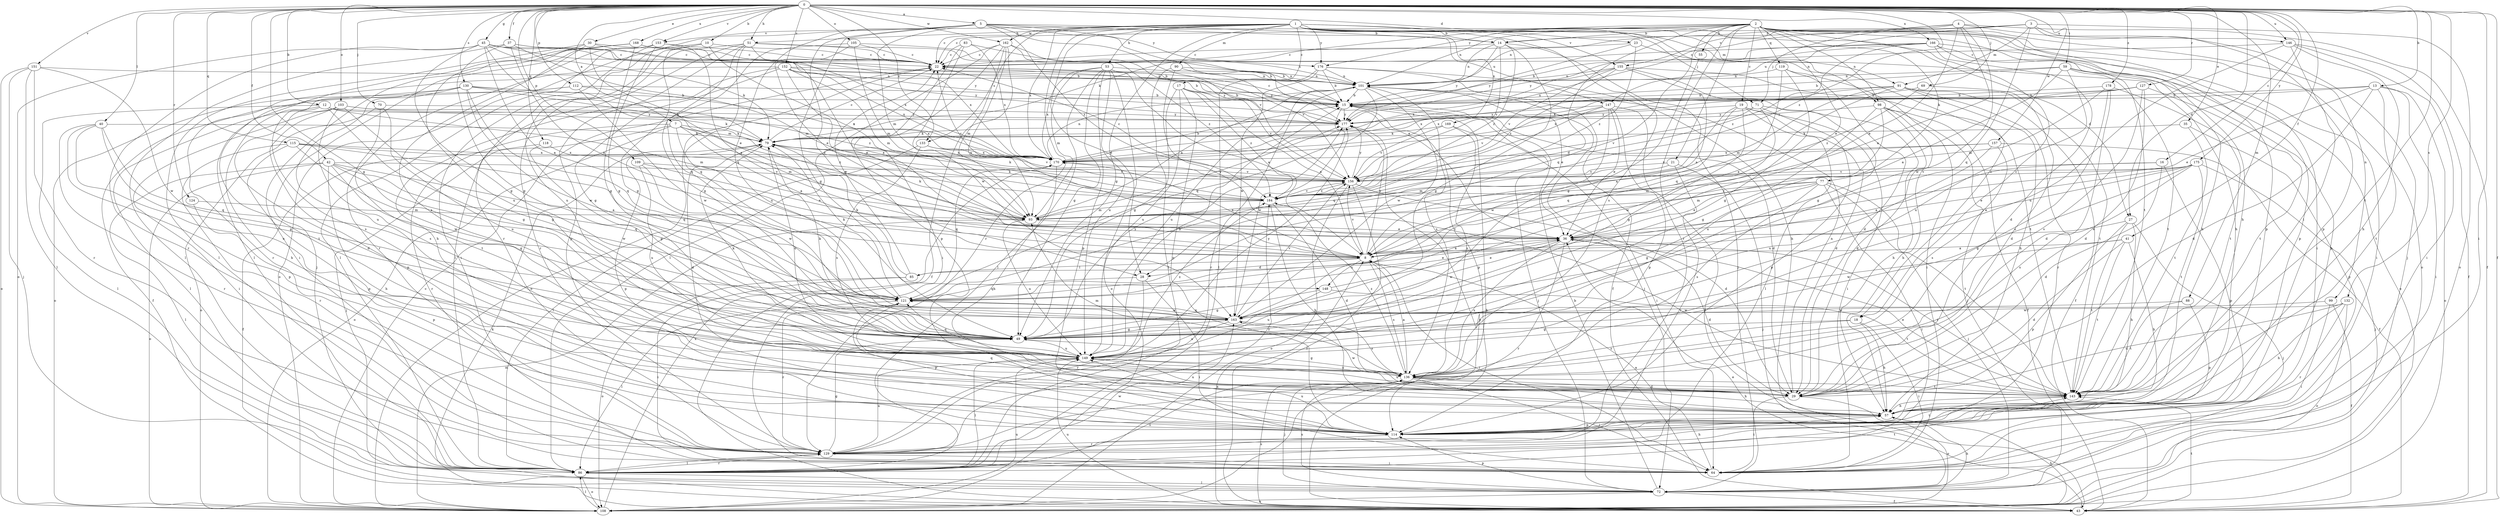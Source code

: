strict digraph  {
0;
1;
2;
3;
4;
5;
7;
8;
10;
12;
13;
14;
15;
16;
17;
18;
19;
21;
22;
23;
27;
28;
29;
30;
35;
36;
37;
40;
41;
42;
43;
45;
49;
51;
53;
55;
57;
59;
64;
69;
70;
71;
72;
77;
79;
83;
85;
86;
88;
90;
91;
93;
98;
99;
101;
103;
105;
108;
109;
112;
114;
115;
118;
119;
121;
124;
127;
129;
130;
132;
133;
136;
143;
146;
147;
148;
149;
151;
152;
153;
155;
156;
157;
162;
163;
166;
168;
169;
170;
175;
176;
177;
178;
184;
0 -> 5  [label=a];
0 -> 7  [label=a];
0 -> 10  [label=b];
0 -> 12  [label=b];
0 -> 13  [label=b];
0 -> 16  [label=c];
0 -> 23  [label=d];
0 -> 27  [label=d];
0 -> 30  [label=e];
0 -> 35  [label=e];
0 -> 37  [label=f];
0 -> 40  [label=l];
0 -> 41  [label=f];
0 -> 42  [label=f];
0 -> 43  [label=f];
0 -> 45  [label=g];
0 -> 49  [label=g];
0 -> 51  [label=h];
0 -> 59  [label=i];
0 -> 64  [label=i];
0 -> 69  [label=j];
0 -> 70  [label=j];
0 -> 88  [label=m];
0 -> 103  [label=o];
0 -> 105  [label=o];
0 -> 109  [label=p];
0 -> 112  [label=p];
0 -> 115  [label=q];
0 -> 118  [label=q];
0 -> 124  [label=r];
0 -> 127  [label=r];
0 -> 130  [label=s];
0 -> 132  [label=s];
0 -> 133  [label=s];
0 -> 143  [label=t];
0 -> 146  [label=u];
0 -> 151  [label=v];
0 -> 152  [label=v];
0 -> 153  [label=v];
0 -> 157  [label=w];
0 -> 162  [label=w];
0 -> 166  [label=x];
0 -> 168  [label=x];
0 -> 175  [label=y];
0 -> 178  [label=z];
0 -> 184  [label=z];
1 -> 14  [label=b];
1 -> 17  [label=c];
1 -> 18  [label=c];
1 -> 27  [label=d];
1 -> 28  [label=d];
1 -> 49  [label=g];
1 -> 51  [label=h];
1 -> 53  [label=h];
1 -> 71  [label=j];
1 -> 90  [label=m];
1 -> 91  [label=m];
1 -> 98  [label=n];
1 -> 129  [label=r];
1 -> 133  [label=s];
1 -> 136  [label=s];
1 -> 153  [label=v];
1 -> 155  [label=v];
1 -> 162  [label=w];
1 -> 169  [label=x];
1 -> 170  [label=x];
1 -> 176  [label=y];
2 -> 14  [label=b];
2 -> 18  [label=c];
2 -> 19  [label=c];
2 -> 21  [label=c];
2 -> 22  [label=c];
2 -> 28  [label=d];
2 -> 36  [label=e];
2 -> 55  [label=h];
2 -> 57  [label=h];
2 -> 64  [label=i];
2 -> 77  [label=k];
2 -> 79  [label=k];
2 -> 98  [label=n];
2 -> 99  [label=n];
2 -> 101  [label=n];
2 -> 108  [label=o];
2 -> 114  [label=p];
2 -> 119  [label=q];
2 -> 121  [label=q];
2 -> 129  [label=r];
2 -> 143  [label=t];
2 -> 176  [label=y];
3 -> 22  [label=c];
3 -> 91  [label=m];
3 -> 101  [label=n];
3 -> 108  [label=o];
3 -> 114  [label=p];
3 -> 121  [label=q];
3 -> 146  [label=u];
3 -> 147  [label=u];
4 -> 8  [label=a];
4 -> 14  [label=b];
4 -> 36  [label=e];
4 -> 43  [label=f];
4 -> 71  [label=j];
4 -> 72  [label=j];
4 -> 155  [label=v];
4 -> 163  [label=w];
4 -> 170  [label=x];
5 -> 14  [label=b];
5 -> 28  [label=d];
5 -> 36  [label=e];
5 -> 49  [label=g];
5 -> 93  [label=m];
5 -> 121  [label=q];
5 -> 129  [label=r];
5 -> 147  [label=u];
5 -> 156  [label=v];
5 -> 176  [label=y];
5 -> 184  [label=z];
7 -> 8  [label=a];
7 -> 72  [label=j];
7 -> 79  [label=k];
7 -> 93  [label=m];
7 -> 108  [label=o];
7 -> 129  [label=r];
7 -> 148  [label=u];
7 -> 184  [label=z];
8 -> 28  [label=d];
8 -> 64  [label=i];
8 -> 85  [label=l];
8 -> 136  [label=s];
8 -> 148  [label=u];
8 -> 156  [label=v];
8 -> 170  [label=x];
8 -> 177  [label=y];
10 -> 22  [label=c];
10 -> 49  [label=g];
10 -> 108  [label=o];
10 -> 149  [label=u];
10 -> 184  [label=z];
12 -> 29  [label=d];
12 -> 49  [label=g];
12 -> 57  [label=h];
12 -> 79  [label=k];
12 -> 86  [label=l];
12 -> 93  [label=m];
12 -> 177  [label=y];
13 -> 15  [label=b];
13 -> 29  [label=d];
13 -> 36  [label=e];
13 -> 64  [label=i];
13 -> 108  [label=o];
13 -> 143  [label=t];
13 -> 170  [label=x];
14 -> 22  [label=c];
14 -> 49  [label=g];
14 -> 72  [label=j];
14 -> 101  [label=n];
14 -> 156  [label=v];
14 -> 177  [label=y];
14 -> 184  [label=z];
15 -> 22  [label=c];
15 -> 29  [label=d];
15 -> 72  [label=j];
15 -> 114  [label=p];
15 -> 163  [label=w];
15 -> 177  [label=y];
16 -> 8  [label=a];
16 -> 29  [label=d];
16 -> 114  [label=p];
16 -> 156  [label=v];
17 -> 8  [label=a];
17 -> 15  [label=b];
17 -> 49  [label=g];
17 -> 114  [label=p];
17 -> 149  [label=u];
17 -> 156  [label=v];
17 -> 184  [label=z];
18 -> 49  [label=g];
18 -> 57  [label=h];
18 -> 64  [label=i];
18 -> 136  [label=s];
19 -> 8  [label=a];
19 -> 29  [label=d];
19 -> 49  [label=g];
19 -> 64  [label=i];
19 -> 86  [label=l];
19 -> 121  [label=q];
19 -> 177  [label=y];
21 -> 72  [label=j];
21 -> 93  [label=m];
21 -> 129  [label=r];
21 -> 156  [label=v];
22 -> 101  [label=n];
22 -> 108  [label=o];
22 -> 177  [label=y];
23 -> 22  [label=c];
23 -> 57  [label=h];
23 -> 177  [label=y];
23 -> 184  [label=z];
27 -> 36  [label=e];
27 -> 57  [label=h];
27 -> 72  [label=j];
27 -> 114  [label=p];
27 -> 143  [label=t];
28 -> 64  [label=i];
28 -> 121  [label=q];
28 -> 129  [label=r];
29 -> 64  [label=i];
29 -> 101  [label=n];
29 -> 108  [label=o];
29 -> 149  [label=u];
29 -> 163  [label=w];
30 -> 22  [label=c];
30 -> 36  [label=e];
30 -> 86  [label=l];
30 -> 136  [label=s];
30 -> 149  [label=u];
30 -> 170  [label=x];
35 -> 79  [label=k];
35 -> 114  [label=p];
35 -> 143  [label=t];
36 -> 8  [label=a];
36 -> 29  [label=d];
36 -> 129  [label=r];
36 -> 136  [label=s];
36 -> 143  [label=t];
36 -> 163  [label=w];
37 -> 8  [label=a];
37 -> 15  [label=b];
37 -> 22  [label=c];
37 -> 49  [label=g];
37 -> 86  [label=l];
37 -> 93  [label=m];
40 -> 49  [label=g];
40 -> 79  [label=k];
40 -> 114  [label=p];
40 -> 121  [label=q];
40 -> 129  [label=r];
40 -> 149  [label=u];
41 -> 8  [label=a];
41 -> 29  [label=d];
41 -> 57  [label=h];
41 -> 143  [label=t];
41 -> 163  [label=w];
42 -> 8  [label=a];
42 -> 49  [label=g];
42 -> 57  [label=h];
42 -> 86  [label=l];
42 -> 108  [label=o];
42 -> 121  [label=q];
42 -> 156  [label=v];
42 -> 163  [label=w];
43 -> 8  [label=a];
43 -> 36  [label=e];
43 -> 79  [label=k];
43 -> 136  [label=s];
43 -> 143  [label=t];
43 -> 149  [label=u];
43 -> 177  [label=y];
45 -> 8  [label=a];
45 -> 15  [label=b];
45 -> 22  [label=c];
45 -> 49  [label=g];
45 -> 79  [label=k];
45 -> 93  [label=m];
45 -> 108  [label=o];
45 -> 129  [label=r];
45 -> 177  [label=y];
49 -> 79  [label=k];
49 -> 149  [label=u];
49 -> 177  [label=y];
51 -> 8  [label=a];
51 -> 15  [label=b];
51 -> 22  [label=c];
51 -> 49  [label=g];
51 -> 86  [label=l];
51 -> 114  [label=p];
51 -> 121  [label=q];
51 -> 129  [label=r];
53 -> 8  [label=a];
53 -> 49  [label=g];
53 -> 86  [label=l];
53 -> 93  [label=m];
53 -> 101  [label=n];
53 -> 108  [label=o];
53 -> 114  [label=p];
53 -> 149  [label=u];
53 -> 170  [label=x];
55 -> 49  [label=g];
57 -> 114  [label=p];
57 -> 121  [label=q];
59 -> 8  [label=a];
59 -> 15  [label=b];
59 -> 101  [label=n];
59 -> 108  [label=o];
59 -> 114  [label=p];
59 -> 143  [label=t];
59 -> 149  [label=u];
64 -> 8  [label=a];
69 -> 15  [label=b];
69 -> 29  [label=d];
69 -> 184  [label=z];
70 -> 108  [label=o];
70 -> 143  [label=t];
70 -> 149  [label=u];
70 -> 177  [label=y];
71 -> 57  [label=h];
71 -> 114  [label=p];
71 -> 156  [label=v];
71 -> 163  [label=w];
71 -> 177  [label=y];
72 -> 15  [label=b];
72 -> 43  [label=f];
72 -> 57  [label=h];
72 -> 108  [label=o];
72 -> 114  [label=p];
72 -> 136  [label=s];
77 -> 36  [label=e];
77 -> 49  [label=g];
77 -> 72  [label=j];
77 -> 86  [label=l];
77 -> 93  [label=m];
77 -> 136  [label=s];
77 -> 143  [label=t];
77 -> 184  [label=z];
79 -> 22  [label=c];
79 -> 29  [label=d];
79 -> 114  [label=p];
79 -> 149  [label=u];
79 -> 170  [label=x];
83 -> 22  [label=c];
83 -> 101  [label=n];
83 -> 114  [label=p];
83 -> 163  [label=w];
83 -> 170  [label=x];
85 -> 22  [label=c];
85 -> 36  [label=e];
85 -> 64  [label=i];
85 -> 79  [label=k];
85 -> 108  [label=o];
86 -> 72  [label=j];
86 -> 108  [label=o];
86 -> 129  [label=r];
86 -> 136  [label=s];
86 -> 143  [label=t];
86 -> 163  [label=w];
88 -> 114  [label=p];
88 -> 143  [label=t];
88 -> 163  [label=w];
90 -> 86  [label=l];
90 -> 101  [label=n];
90 -> 143  [label=t];
90 -> 177  [label=y];
91 -> 8  [label=a];
91 -> 15  [label=b];
91 -> 43  [label=f];
91 -> 57  [label=h];
91 -> 93  [label=m];
91 -> 129  [label=r];
91 -> 143  [label=t];
91 -> 170  [label=x];
93 -> 36  [label=e];
93 -> 79  [label=k];
93 -> 101  [label=n];
93 -> 149  [label=u];
93 -> 177  [label=y];
98 -> 29  [label=d];
98 -> 43  [label=f];
98 -> 49  [label=g];
98 -> 57  [label=h];
98 -> 72  [label=j];
98 -> 149  [label=u];
98 -> 177  [label=y];
99 -> 43  [label=f];
99 -> 64  [label=i];
99 -> 163  [label=w];
101 -> 15  [label=b];
101 -> 36  [label=e];
101 -> 72  [label=j];
101 -> 121  [label=q];
101 -> 129  [label=r];
101 -> 136  [label=s];
101 -> 149  [label=u];
101 -> 163  [label=w];
103 -> 49  [label=g];
103 -> 64  [label=i];
103 -> 86  [label=l];
103 -> 114  [label=p];
103 -> 136  [label=s];
103 -> 170  [label=x];
103 -> 177  [label=y];
105 -> 15  [label=b];
105 -> 22  [label=c];
105 -> 36  [label=e];
105 -> 93  [label=m];
105 -> 121  [label=q];
108 -> 15  [label=b];
108 -> 22  [label=c];
108 -> 57  [label=h];
108 -> 86  [label=l];
108 -> 93  [label=m];
108 -> 149  [label=u];
108 -> 170  [label=x];
109 -> 36  [label=e];
109 -> 149  [label=u];
109 -> 156  [label=v];
109 -> 163  [label=w];
112 -> 15  [label=b];
112 -> 43  [label=f];
112 -> 108  [label=o];
112 -> 163  [label=w];
112 -> 170  [label=x];
114 -> 129  [label=r];
114 -> 143  [label=t];
114 -> 149  [label=u];
115 -> 114  [label=p];
115 -> 121  [label=q];
115 -> 129  [label=r];
115 -> 163  [label=w];
115 -> 170  [label=x];
115 -> 184  [label=z];
118 -> 43  [label=f];
118 -> 49  [label=g];
118 -> 170  [label=x];
119 -> 29  [label=d];
119 -> 49  [label=g];
119 -> 64  [label=i];
119 -> 101  [label=n];
119 -> 121  [label=q];
121 -> 79  [label=k];
121 -> 86  [label=l];
121 -> 114  [label=p];
121 -> 129  [label=r];
121 -> 163  [label=w];
124 -> 93  [label=m];
124 -> 114  [label=p];
127 -> 15  [label=b];
127 -> 29  [label=d];
127 -> 79  [label=k];
127 -> 136  [label=s];
127 -> 143  [label=t];
127 -> 170  [label=x];
129 -> 49  [label=g];
129 -> 57  [label=h];
129 -> 64  [label=i];
129 -> 86  [label=l];
129 -> 149  [label=u];
129 -> 184  [label=z];
130 -> 15  [label=b];
130 -> 79  [label=k];
130 -> 121  [label=q];
130 -> 136  [label=s];
130 -> 143  [label=t];
130 -> 149  [label=u];
130 -> 163  [label=w];
130 -> 184  [label=z];
132 -> 29  [label=d];
132 -> 57  [label=h];
132 -> 108  [label=o];
132 -> 129  [label=r];
132 -> 163  [label=w];
133 -> 86  [label=l];
133 -> 136  [label=s];
133 -> 156  [label=v];
133 -> 170  [label=x];
136 -> 8  [label=a];
136 -> 29  [label=d];
136 -> 49  [label=g];
136 -> 57  [label=h];
136 -> 64  [label=i];
136 -> 72  [label=j];
136 -> 93  [label=m];
136 -> 143  [label=t];
136 -> 184  [label=z];
143 -> 36  [label=e];
143 -> 57  [label=h];
143 -> 149  [label=u];
146 -> 22  [label=c];
146 -> 43  [label=f];
146 -> 57  [label=h];
146 -> 64  [label=i];
146 -> 143  [label=t];
146 -> 149  [label=u];
147 -> 36  [label=e];
147 -> 43  [label=f];
147 -> 114  [label=p];
147 -> 121  [label=q];
147 -> 156  [label=v];
147 -> 163  [label=w];
147 -> 177  [label=y];
148 -> 36  [label=e];
148 -> 49  [label=g];
148 -> 143  [label=t];
148 -> 149  [label=u];
149 -> 15  [label=b];
149 -> 79  [label=k];
149 -> 86  [label=l];
149 -> 121  [label=q];
149 -> 136  [label=s];
149 -> 177  [label=y];
149 -> 184  [label=z];
151 -> 72  [label=j];
151 -> 86  [label=l];
151 -> 101  [label=n];
151 -> 108  [label=o];
151 -> 129  [label=r];
151 -> 163  [label=w];
152 -> 15  [label=b];
152 -> 36  [label=e];
152 -> 49  [label=g];
152 -> 57  [label=h];
152 -> 93  [label=m];
152 -> 101  [label=n];
152 -> 129  [label=r];
152 -> 170  [label=x];
152 -> 177  [label=y];
153 -> 8  [label=a];
153 -> 22  [label=c];
153 -> 49  [label=g];
153 -> 64  [label=i];
153 -> 86  [label=l];
153 -> 129  [label=r];
155 -> 8  [label=a];
155 -> 49  [label=g];
155 -> 101  [label=n];
155 -> 143  [label=t];
155 -> 156  [label=v];
155 -> 170  [label=x];
155 -> 184  [label=z];
156 -> 22  [label=c];
156 -> 29  [label=d];
156 -> 43  [label=f];
156 -> 79  [label=k];
156 -> 108  [label=o];
156 -> 177  [label=y];
156 -> 184  [label=z];
157 -> 43  [label=f];
157 -> 136  [label=s];
157 -> 149  [label=u];
157 -> 156  [label=v];
157 -> 170  [label=x];
162 -> 8  [label=a];
162 -> 22  [label=c];
162 -> 43  [label=f];
162 -> 64  [label=i];
162 -> 86  [label=l];
162 -> 93  [label=m];
162 -> 156  [label=v];
162 -> 184  [label=z];
163 -> 49  [label=g];
163 -> 121  [label=q];
163 -> 136  [label=s];
163 -> 149  [label=u];
163 -> 156  [label=v];
166 -> 15  [label=b];
166 -> 22  [label=c];
166 -> 29  [label=d];
166 -> 57  [label=h];
166 -> 64  [label=i];
166 -> 114  [label=p];
166 -> 177  [label=y];
166 -> 184  [label=z];
168 -> 22  [label=c];
168 -> 49  [label=g];
168 -> 64  [label=i];
168 -> 72  [label=j];
168 -> 86  [label=l];
168 -> 170  [label=x];
169 -> 64  [label=i];
169 -> 79  [label=k];
169 -> 136  [label=s];
169 -> 156  [label=v];
170 -> 15  [label=b];
170 -> 57  [label=h];
170 -> 101  [label=n];
170 -> 121  [label=q];
170 -> 156  [label=v];
175 -> 8  [label=a];
175 -> 36  [label=e];
175 -> 49  [label=g];
175 -> 72  [label=j];
175 -> 93  [label=m];
175 -> 136  [label=s];
175 -> 143  [label=t];
175 -> 156  [label=v];
176 -> 15  [label=b];
176 -> 43  [label=f];
176 -> 57  [label=h];
176 -> 86  [label=l];
176 -> 101  [label=n];
176 -> 163  [label=w];
177 -> 79  [label=k];
178 -> 15  [label=b];
178 -> 29  [label=d];
178 -> 93  [label=m];
178 -> 136  [label=s];
178 -> 143  [label=t];
184 -> 22  [label=c];
184 -> 29  [label=d];
184 -> 57  [label=h];
184 -> 79  [label=k];
184 -> 93  [label=m];
184 -> 156  [label=v];
}

